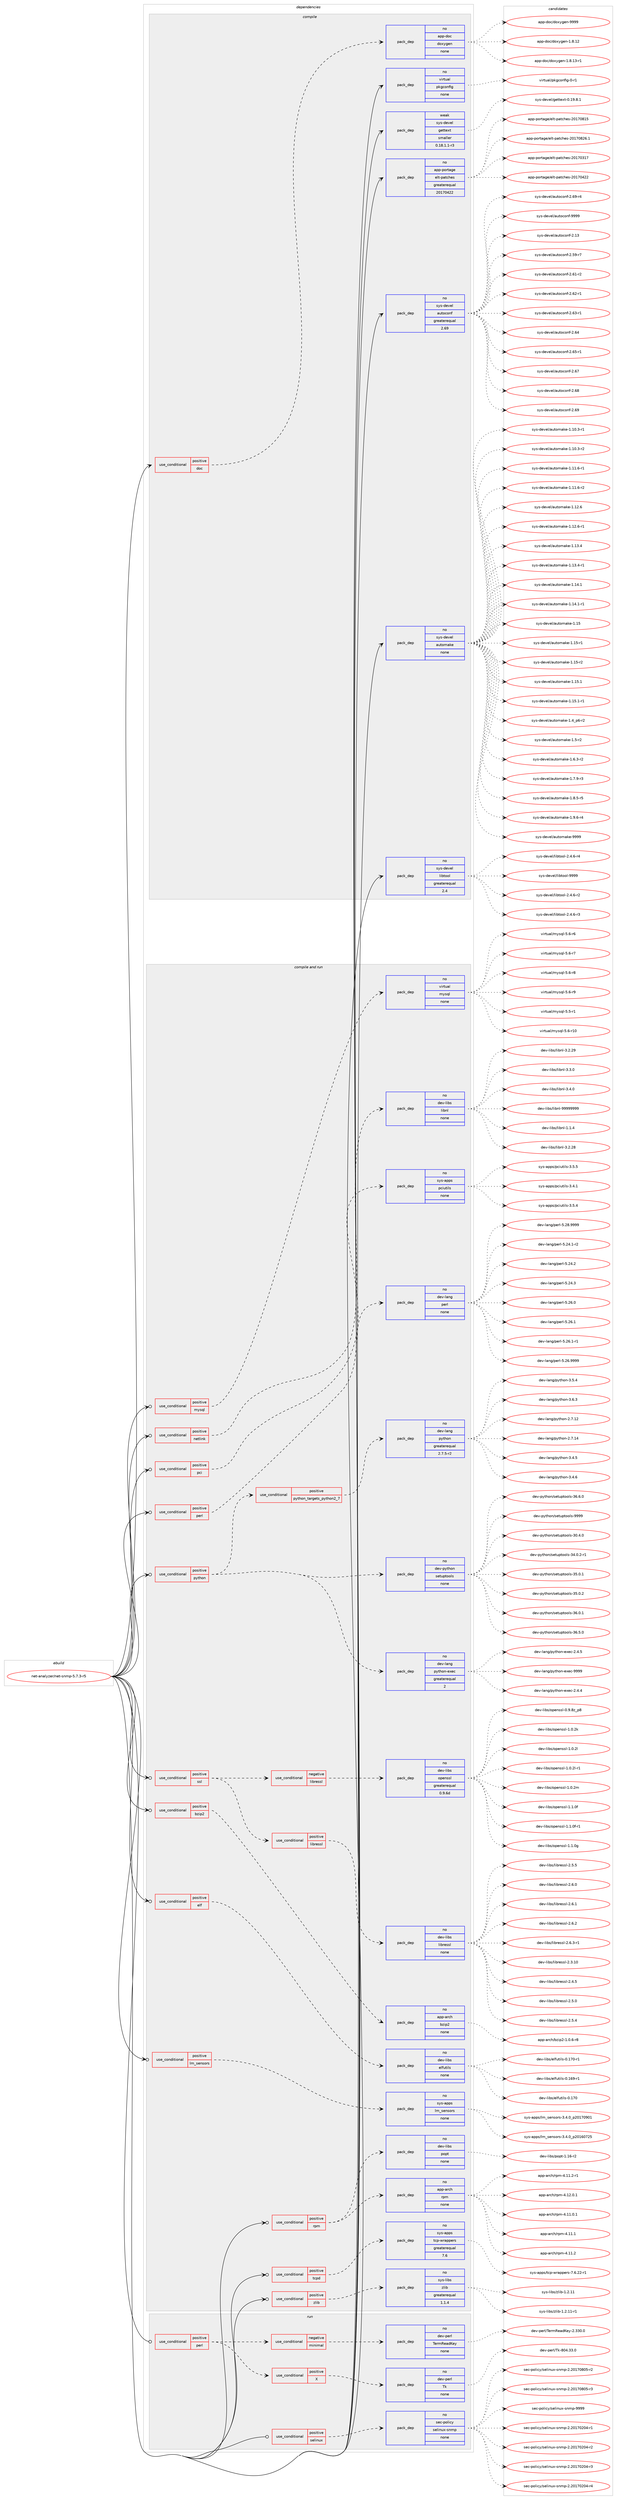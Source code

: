 digraph prolog {

# *************
# Graph options
# *************

newrank=true;
concentrate=true;
compound=true;
graph [rankdir=LR,fontname=Helvetica,fontsize=10,ranksep=1.5];#, ranksep=2.5, nodesep=0.2];
edge  [arrowhead=vee];
node  [fontname=Helvetica,fontsize=10];

# **********
# The ebuild
# **********

subgraph cluster_leftcol {
color=gray;
rank=same;
label=<<i>ebuild</i>>;
id [label="net-analyzer/net-snmp-5.7.3-r5", color=red, width=4, href="../net-analyzer/net-snmp-5.7.3-r5.svg"];
}

# ****************
# The dependencies
# ****************

subgraph cluster_midcol {
color=gray;
label=<<i>dependencies</i>>;
subgraph cluster_compile {
fillcolor="#eeeeee";
style=filled;
label=<<i>compile</i>>;
subgraph cond99040 {
dependency401591 [label=<<TABLE BORDER="0" CELLBORDER="1" CELLSPACING="0" CELLPADDING="4"><TR><TD ROWSPAN="3" CELLPADDING="10">use_conditional</TD></TR><TR><TD>positive</TD></TR><TR><TD>doc</TD></TR></TABLE>>, shape=none, color=red];
subgraph pack296009 {
dependency401592 [label=<<TABLE BORDER="0" CELLBORDER="1" CELLSPACING="0" CELLPADDING="4" WIDTH="220"><TR><TD ROWSPAN="6" CELLPADDING="30">pack_dep</TD></TR><TR><TD WIDTH="110">no</TD></TR><TR><TD>app-doc</TD></TR><TR><TD>doxygen</TD></TR><TR><TD>none</TD></TR><TR><TD></TD></TR></TABLE>>, shape=none, color=blue];
}
dependency401591:e -> dependency401592:w [weight=20,style="dashed",arrowhead="vee"];
}
id:e -> dependency401591:w [weight=20,style="solid",arrowhead="vee"];
subgraph pack296010 {
dependency401593 [label=<<TABLE BORDER="0" CELLBORDER="1" CELLSPACING="0" CELLPADDING="4" WIDTH="220"><TR><TD ROWSPAN="6" CELLPADDING="30">pack_dep</TD></TR><TR><TD WIDTH="110">no</TD></TR><TR><TD>app-portage</TD></TR><TR><TD>elt-patches</TD></TR><TR><TD>greaterequal</TD></TR><TR><TD>20170422</TD></TR></TABLE>>, shape=none, color=blue];
}
id:e -> dependency401593:w [weight=20,style="solid",arrowhead="vee"];
subgraph pack296011 {
dependency401594 [label=<<TABLE BORDER="0" CELLBORDER="1" CELLSPACING="0" CELLPADDING="4" WIDTH="220"><TR><TD ROWSPAN="6" CELLPADDING="30">pack_dep</TD></TR><TR><TD WIDTH="110">no</TD></TR><TR><TD>sys-devel</TD></TR><TR><TD>autoconf</TD></TR><TR><TD>greaterequal</TD></TR><TR><TD>2.69</TD></TR></TABLE>>, shape=none, color=blue];
}
id:e -> dependency401594:w [weight=20,style="solid",arrowhead="vee"];
subgraph pack296012 {
dependency401595 [label=<<TABLE BORDER="0" CELLBORDER="1" CELLSPACING="0" CELLPADDING="4" WIDTH="220"><TR><TD ROWSPAN="6" CELLPADDING="30">pack_dep</TD></TR><TR><TD WIDTH="110">no</TD></TR><TR><TD>sys-devel</TD></TR><TR><TD>automake</TD></TR><TR><TD>none</TD></TR><TR><TD></TD></TR></TABLE>>, shape=none, color=blue];
}
id:e -> dependency401595:w [weight=20,style="solid",arrowhead="vee"];
subgraph pack296013 {
dependency401596 [label=<<TABLE BORDER="0" CELLBORDER="1" CELLSPACING="0" CELLPADDING="4" WIDTH="220"><TR><TD ROWSPAN="6" CELLPADDING="30">pack_dep</TD></TR><TR><TD WIDTH="110">no</TD></TR><TR><TD>sys-devel</TD></TR><TR><TD>libtool</TD></TR><TR><TD>greaterequal</TD></TR><TR><TD>2.4</TD></TR></TABLE>>, shape=none, color=blue];
}
id:e -> dependency401596:w [weight=20,style="solid",arrowhead="vee"];
subgraph pack296014 {
dependency401597 [label=<<TABLE BORDER="0" CELLBORDER="1" CELLSPACING="0" CELLPADDING="4" WIDTH="220"><TR><TD ROWSPAN="6" CELLPADDING="30">pack_dep</TD></TR><TR><TD WIDTH="110">no</TD></TR><TR><TD>virtual</TD></TR><TR><TD>pkgconfig</TD></TR><TR><TD>none</TD></TR><TR><TD></TD></TR></TABLE>>, shape=none, color=blue];
}
id:e -> dependency401597:w [weight=20,style="solid",arrowhead="vee"];
subgraph pack296015 {
dependency401598 [label=<<TABLE BORDER="0" CELLBORDER="1" CELLSPACING="0" CELLPADDING="4" WIDTH="220"><TR><TD ROWSPAN="6" CELLPADDING="30">pack_dep</TD></TR><TR><TD WIDTH="110">weak</TD></TR><TR><TD>sys-devel</TD></TR><TR><TD>gettext</TD></TR><TR><TD>smaller</TD></TR><TR><TD>0.18.1.1-r3</TD></TR></TABLE>>, shape=none, color=blue];
}
id:e -> dependency401598:w [weight=20,style="solid",arrowhead="vee"];
}
subgraph cluster_compileandrun {
fillcolor="#eeeeee";
style=filled;
label=<<i>compile and run</i>>;
subgraph cond99041 {
dependency401599 [label=<<TABLE BORDER="0" CELLBORDER="1" CELLSPACING="0" CELLPADDING="4"><TR><TD ROWSPAN="3" CELLPADDING="10">use_conditional</TD></TR><TR><TD>positive</TD></TR><TR><TD>bzip2</TD></TR></TABLE>>, shape=none, color=red];
subgraph pack296016 {
dependency401600 [label=<<TABLE BORDER="0" CELLBORDER="1" CELLSPACING="0" CELLPADDING="4" WIDTH="220"><TR><TD ROWSPAN="6" CELLPADDING="30">pack_dep</TD></TR><TR><TD WIDTH="110">no</TD></TR><TR><TD>app-arch</TD></TR><TR><TD>bzip2</TD></TR><TR><TD>none</TD></TR><TR><TD></TD></TR></TABLE>>, shape=none, color=blue];
}
dependency401599:e -> dependency401600:w [weight=20,style="dashed",arrowhead="vee"];
}
id:e -> dependency401599:w [weight=20,style="solid",arrowhead="odotvee"];
subgraph cond99042 {
dependency401601 [label=<<TABLE BORDER="0" CELLBORDER="1" CELLSPACING="0" CELLPADDING="4"><TR><TD ROWSPAN="3" CELLPADDING="10">use_conditional</TD></TR><TR><TD>positive</TD></TR><TR><TD>elf</TD></TR></TABLE>>, shape=none, color=red];
subgraph pack296017 {
dependency401602 [label=<<TABLE BORDER="0" CELLBORDER="1" CELLSPACING="0" CELLPADDING="4" WIDTH="220"><TR><TD ROWSPAN="6" CELLPADDING="30">pack_dep</TD></TR><TR><TD WIDTH="110">no</TD></TR><TR><TD>dev-libs</TD></TR><TR><TD>elfutils</TD></TR><TR><TD>none</TD></TR><TR><TD></TD></TR></TABLE>>, shape=none, color=blue];
}
dependency401601:e -> dependency401602:w [weight=20,style="dashed",arrowhead="vee"];
}
id:e -> dependency401601:w [weight=20,style="solid",arrowhead="odotvee"];
subgraph cond99043 {
dependency401603 [label=<<TABLE BORDER="0" CELLBORDER="1" CELLSPACING="0" CELLPADDING="4"><TR><TD ROWSPAN="3" CELLPADDING="10">use_conditional</TD></TR><TR><TD>positive</TD></TR><TR><TD>lm_sensors</TD></TR></TABLE>>, shape=none, color=red];
subgraph pack296018 {
dependency401604 [label=<<TABLE BORDER="0" CELLBORDER="1" CELLSPACING="0" CELLPADDING="4" WIDTH="220"><TR><TD ROWSPAN="6" CELLPADDING="30">pack_dep</TD></TR><TR><TD WIDTH="110">no</TD></TR><TR><TD>sys-apps</TD></TR><TR><TD>lm_sensors</TD></TR><TR><TD>none</TD></TR><TR><TD></TD></TR></TABLE>>, shape=none, color=blue];
}
dependency401603:e -> dependency401604:w [weight=20,style="dashed",arrowhead="vee"];
}
id:e -> dependency401603:w [weight=20,style="solid",arrowhead="odotvee"];
subgraph cond99044 {
dependency401605 [label=<<TABLE BORDER="0" CELLBORDER="1" CELLSPACING="0" CELLPADDING="4"><TR><TD ROWSPAN="3" CELLPADDING="10">use_conditional</TD></TR><TR><TD>positive</TD></TR><TR><TD>mysql</TD></TR></TABLE>>, shape=none, color=red];
subgraph pack296019 {
dependency401606 [label=<<TABLE BORDER="0" CELLBORDER="1" CELLSPACING="0" CELLPADDING="4" WIDTH="220"><TR><TD ROWSPAN="6" CELLPADDING="30">pack_dep</TD></TR><TR><TD WIDTH="110">no</TD></TR><TR><TD>virtual</TD></TR><TR><TD>mysql</TD></TR><TR><TD>none</TD></TR><TR><TD></TD></TR></TABLE>>, shape=none, color=blue];
}
dependency401605:e -> dependency401606:w [weight=20,style="dashed",arrowhead="vee"];
}
id:e -> dependency401605:w [weight=20,style="solid",arrowhead="odotvee"];
subgraph cond99045 {
dependency401607 [label=<<TABLE BORDER="0" CELLBORDER="1" CELLSPACING="0" CELLPADDING="4"><TR><TD ROWSPAN="3" CELLPADDING="10">use_conditional</TD></TR><TR><TD>positive</TD></TR><TR><TD>netlink</TD></TR></TABLE>>, shape=none, color=red];
subgraph pack296020 {
dependency401608 [label=<<TABLE BORDER="0" CELLBORDER="1" CELLSPACING="0" CELLPADDING="4" WIDTH="220"><TR><TD ROWSPAN="6" CELLPADDING="30">pack_dep</TD></TR><TR><TD WIDTH="110">no</TD></TR><TR><TD>dev-libs</TD></TR><TR><TD>libnl</TD></TR><TR><TD>none</TD></TR><TR><TD></TD></TR></TABLE>>, shape=none, color=blue];
}
dependency401607:e -> dependency401608:w [weight=20,style="dashed",arrowhead="vee"];
}
id:e -> dependency401607:w [weight=20,style="solid",arrowhead="odotvee"];
subgraph cond99046 {
dependency401609 [label=<<TABLE BORDER="0" CELLBORDER="1" CELLSPACING="0" CELLPADDING="4"><TR><TD ROWSPAN="3" CELLPADDING="10">use_conditional</TD></TR><TR><TD>positive</TD></TR><TR><TD>pci</TD></TR></TABLE>>, shape=none, color=red];
subgraph pack296021 {
dependency401610 [label=<<TABLE BORDER="0" CELLBORDER="1" CELLSPACING="0" CELLPADDING="4" WIDTH="220"><TR><TD ROWSPAN="6" CELLPADDING="30">pack_dep</TD></TR><TR><TD WIDTH="110">no</TD></TR><TR><TD>sys-apps</TD></TR><TR><TD>pciutils</TD></TR><TR><TD>none</TD></TR><TR><TD></TD></TR></TABLE>>, shape=none, color=blue];
}
dependency401609:e -> dependency401610:w [weight=20,style="dashed",arrowhead="vee"];
}
id:e -> dependency401609:w [weight=20,style="solid",arrowhead="odotvee"];
subgraph cond99047 {
dependency401611 [label=<<TABLE BORDER="0" CELLBORDER="1" CELLSPACING="0" CELLPADDING="4"><TR><TD ROWSPAN="3" CELLPADDING="10">use_conditional</TD></TR><TR><TD>positive</TD></TR><TR><TD>perl</TD></TR></TABLE>>, shape=none, color=red];
subgraph pack296022 {
dependency401612 [label=<<TABLE BORDER="0" CELLBORDER="1" CELLSPACING="0" CELLPADDING="4" WIDTH="220"><TR><TD ROWSPAN="6" CELLPADDING="30">pack_dep</TD></TR><TR><TD WIDTH="110">no</TD></TR><TR><TD>dev-lang</TD></TR><TR><TD>perl</TD></TR><TR><TD>none</TD></TR><TR><TD></TD></TR></TABLE>>, shape=none, color=blue];
}
dependency401611:e -> dependency401612:w [weight=20,style="dashed",arrowhead="vee"];
}
id:e -> dependency401611:w [weight=20,style="solid",arrowhead="odotvee"];
subgraph cond99048 {
dependency401613 [label=<<TABLE BORDER="0" CELLBORDER="1" CELLSPACING="0" CELLPADDING="4"><TR><TD ROWSPAN="3" CELLPADDING="10">use_conditional</TD></TR><TR><TD>positive</TD></TR><TR><TD>python</TD></TR></TABLE>>, shape=none, color=red];
subgraph pack296023 {
dependency401614 [label=<<TABLE BORDER="0" CELLBORDER="1" CELLSPACING="0" CELLPADDING="4" WIDTH="220"><TR><TD ROWSPAN="6" CELLPADDING="30">pack_dep</TD></TR><TR><TD WIDTH="110">no</TD></TR><TR><TD>dev-python</TD></TR><TR><TD>setuptools</TD></TR><TR><TD>none</TD></TR><TR><TD></TD></TR></TABLE>>, shape=none, color=blue];
}
dependency401613:e -> dependency401614:w [weight=20,style="dashed",arrowhead="vee"];
subgraph cond99049 {
dependency401615 [label=<<TABLE BORDER="0" CELLBORDER="1" CELLSPACING="0" CELLPADDING="4"><TR><TD ROWSPAN="3" CELLPADDING="10">use_conditional</TD></TR><TR><TD>positive</TD></TR><TR><TD>python_targets_python2_7</TD></TR></TABLE>>, shape=none, color=red];
subgraph pack296024 {
dependency401616 [label=<<TABLE BORDER="0" CELLBORDER="1" CELLSPACING="0" CELLPADDING="4" WIDTH="220"><TR><TD ROWSPAN="6" CELLPADDING="30">pack_dep</TD></TR><TR><TD WIDTH="110">no</TD></TR><TR><TD>dev-lang</TD></TR><TR><TD>python</TD></TR><TR><TD>greaterequal</TD></TR><TR><TD>2.7.5-r2</TD></TR></TABLE>>, shape=none, color=blue];
}
dependency401615:e -> dependency401616:w [weight=20,style="dashed",arrowhead="vee"];
}
dependency401613:e -> dependency401615:w [weight=20,style="dashed",arrowhead="vee"];
subgraph pack296025 {
dependency401617 [label=<<TABLE BORDER="0" CELLBORDER="1" CELLSPACING="0" CELLPADDING="4" WIDTH="220"><TR><TD ROWSPAN="6" CELLPADDING="30">pack_dep</TD></TR><TR><TD WIDTH="110">no</TD></TR><TR><TD>dev-lang</TD></TR><TR><TD>python-exec</TD></TR><TR><TD>greaterequal</TD></TR><TR><TD>2</TD></TR></TABLE>>, shape=none, color=blue];
}
dependency401613:e -> dependency401617:w [weight=20,style="dashed",arrowhead="vee"];
}
id:e -> dependency401613:w [weight=20,style="solid",arrowhead="odotvee"];
subgraph cond99050 {
dependency401618 [label=<<TABLE BORDER="0" CELLBORDER="1" CELLSPACING="0" CELLPADDING="4"><TR><TD ROWSPAN="3" CELLPADDING="10">use_conditional</TD></TR><TR><TD>positive</TD></TR><TR><TD>rpm</TD></TR></TABLE>>, shape=none, color=red];
subgraph pack296026 {
dependency401619 [label=<<TABLE BORDER="0" CELLBORDER="1" CELLSPACING="0" CELLPADDING="4" WIDTH="220"><TR><TD ROWSPAN="6" CELLPADDING="30">pack_dep</TD></TR><TR><TD WIDTH="110">no</TD></TR><TR><TD>app-arch</TD></TR><TR><TD>rpm</TD></TR><TR><TD>none</TD></TR><TR><TD></TD></TR></TABLE>>, shape=none, color=blue];
}
dependency401618:e -> dependency401619:w [weight=20,style="dashed",arrowhead="vee"];
subgraph pack296027 {
dependency401620 [label=<<TABLE BORDER="0" CELLBORDER="1" CELLSPACING="0" CELLPADDING="4" WIDTH="220"><TR><TD ROWSPAN="6" CELLPADDING="30">pack_dep</TD></TR><TR><TD WIDTH="110">no</TD></TR><TR><TD>dev-libs</TD></TR><TR><TD>popt</TD></TR><TR><TD>none</TD></TR><TR><TD></TD></TR></TABLE>>, shape=none, color=blue];
}
dependency401618:e -> dependency401620:w [weight=20,style="dashed",arrowhead="vee"];
}
id:e -> dependency401618:w [weight=20,style="solid",arrowhead="odotvee"];
subgraph cond99051 {
dependency401621 [label=<<TABLE BORDER="0" CELLBORDER="1" CELLSPACING="0" CELLPADDING="4"><TR><TD ROWSPAN="3" CELLPADDING="10">use_conditional</TD></TR><TR><TD>positive</TD></TR><TR><TD>ssl</TD></TR></TABLE>>, shape=none, color=red];
subgraph cond99052 {
dependency401622 [label=<<TABLE BORDER="0" CELLBORDER="1" CELLSPACING="0" CELLPADDING="4"><TR><TD ROWSPAN="3" CELLPADDING="10">use_conditional</TD></TR><TR><TD>negative</TD></TR><TR><TD>libressl</TD></TR></TABLE>>, shape=none, color=red];
subgraph pack296028 {
dependency401623 [label=<<TABLE BORDER="0" CELLBORDER="1" CELLSPACING="0" CELLPADDING="4" WIDTH="220"><TR><TD ROWSPAN="6" CELLPADDING="30">pack_dep</TD></TR><TR><TD WIDTH="110">no</TD></TR><TR><TD>dev-libs</TD></TR><TR><TD>openssl</TD></TR><TR><TD>greaterequal</TD></TR><TR><TD>0.9.6d</TD></TR></TABLE>>, shape=none, color=blue];
}
dependency401622:e -> dependency401623:w [weight=20,style="dashed",arrowhead="vee"];
}
dependency401621:e -> dependency401622:w [weight=20,style="dashed",arrowhead="vee"];
subgraph cond99053 {
dependency401624 [label=<<TABLE BORDER="0" CELLBORDER="1" CELLSPACING="0" CELLPADDING="4"><TR><TD ROWSPAN="3" CELLPADDING="10">use_conditional</TD></TR><TR><TD>positive</TD></TR><TR><TD>libressl</TD></TR></TABLE>>, shape=none, color=red];
subgraph pack296029 {
dependency401625 [label=<<TABLE BORDER="0" CELLBORDER="1" CELLSPACING="0" CELLPADDING="4" WIDTH="220"><TR><TD ROWSPAN="6" CELLPADDING="30">pack_dep</TD></TR><TR><TD WIDTH="110">no</TD></TR><TR><TD>dev-libs</TD></TR><TR><TD>libressl</TD></TR><TR><TD>none</TD></TR><TR><TD></TD></TR></TABLE>>, shape=none, color=blue];
}
dependency401624:e -> dependency401625:w [weight=20,style="dashed",arrowhead="vee"];
}
dependency401621:e -> dependency401624:w [weight=20,style="dashed",arrowhead="vee"];
}
id:e -> dependency401621:w [weight=20,style="solid",arrowhead="odotvee"];
subgraph cond99054 {
dependency401626 [label=<<TABLE BORDER="0" CELLBORDER="1" CELLSPACING="0" CELLPADDING="4"><TR><TD ROWSPAN="3" CELLPADDING="10">use_conditional</TD></TR><TR><TD>positive</TD></TR><TR><TD>tcpd</TD></TR></TABLE>>, shape=none, color=red];
subgraph pack296030 {
dependency401627 [label=<<TABLE BORDER="0" CELLBORDER="1" CELLSPACING="0" CELLPADDING="4" WIDTH="220"><TR><TD ROWSPAN="6" CELLPADDING="30">pack_dep</TD></TR><TR><TD WIDTH="110">no</TD></TR><TR><TD>sys-apps</TD></TR><TR><TD>tcp-wrappers</TD></TR><TR><TD>greaterequal</TD></TR><TR><TD>7.6</TD></TR></TABLE>>, shape=none, color=blue];
}
dependency401626:e -> dependency401627:w [weight=20,style="dashed",arrowhead="vee"];
}
id:e -> dependency401626:w [weight=20,style="solid",arrowhead="odotvee"];
subgraph cond99055 {
dependency401628 [label=<<TABLE BORDER="0" CELLBORDER="1" CELLSPACING="0" CELLPADDING="4"><TR><TD ROWSPAN="3" CELLPADDING="10">use_conditional</TD></TR><TR><TD>positive</TD></TR><TR><TD>zlib</TD></TR></TABLE>>, shape=none, color=red];
subgraph pack296031 {
dependency401629 [label=<<TABLE BORDER="0" CELLBORDER="1" CELLSPACING="0" CELLPADDING="4" WIDTH="220"><TR><TD ROWSPAN="6" CELLPADDING="30">pack_dep</TD></TR><TR><TD WIDTH="110">no</TD></TR><TR><TD>sys-libs</TD></TR><TR><TD>zlib</TD></TR><TR><TD>greaterequal</TD></TR><TR><TD>1.1.4</TD></TR></TABLE>>, shape=none, color=blue];
}
dependency401628:e -> dependency401629:w [weight=20,style="dashed",arrowhead="vee"];
}
id:e -> dependency401628:w [weight=20,style="solid",arrowhead="odotvee"];
}
subgraph cluster_run {
fillcolor="#eeeeee";
style=filled;
label=<<i>run</i>>;
subgraph cond99056 {
dependency401630 [label=<<TABLE BORDER="0" CELLBORDER="1" CELLSPACING="0" CELLPADDING="4"><TR><TD ROWSPAN="3" CELLPADDING="10">use_conditional</TD></TR><TR><TD>positive</TD></TR><TR><TD>perl</TD></TR></TABLE>>, shape=none, color=red];
subgraph cond99057 {
dependency401631 [label=<<TABLE BORDER="0" CELLBORDER="1" CELLSPACING="0" CELLPADDING="4"><TR><TD ROWSPAN="3" CELLPADDING="10">use_conditional</TD></TR><TR><TD>positive</TD></TR><TR><TD>X</TD></TR></TABLE>>, shape=none, color=red];
subgraph pack296032 {
dependency401632 [label=<<TABLE BORDER="0" CELLBORDER="1" CELLSPACING="0" CELLPADDING="4" WIDTH="220"><TR><TD ROWSPAN="6" CELLPADDING="30">pack_dep</TD></TR><TR><TD WIDTH="110">no</TD></TR><TR><TD>dev-perl</TD></TR><TR><TD>Tk</TD></TR><TR><TD>none</TD></TR><TR><TD></TD></TR></TABLE>>, shape=none, color=blue];
}
dependency401631:e -> dependency401632:w [weight=20,style="dashed",arrowhead="vee"];
}
dependency401630:e -> dependency401631:w [weight=20,style="dashed",arrowhead="vee"];
subgraph cond99058 {
dependency401633 [label=<<TABLE BORDER="0" CELLBORDER="1" CELLSPACING="0" CELLPADDING="4"><TR><TD ROWSPAN="3" CELLPADDING="10">use_conditional</TD></TR><TR><TD>negative</TD></TR><TR><TD>minimal</TD></TR></TABLE>>, shape=none, color=red];
subgraph pack296033 {
dependency401634 [label=<<TABLE BORDER="0" CELLBORDER="1" CELLSPACING="0" CELLPADDING="4" WIDTH="220"><TR><TD ROWSPAN="6" CELLPADDING="30">pack_dep</TD></TR><TR><TD WIDTH="110">no</TD></TR><TR><TD>dev-perl</TD></TR><TR><TD>TermReadKey</TD></TR><TR><TD>none</TD></TR><TR><TD></TD></TR></TABLE>>, shape=none, color=blue];
}
dependency401633:e -> dependency401634:w [weight=20,style="dashed",arrowhead="vee"];
}
dependency401630:e -> dependency401633:w [weight=20,style="dashed",arrowhead="vee"];
}
id:e -> dependency401630:w [weight=20,style="solid",arrowhead="odot"];
subgraph cond99059 {
dependency401635 [label=<<TABLE BORDER="0" CELLBORDER="1" CELLSPACING="0" CELLPADDING="4"><TR><TD ROWSPAN="3" CELLPADDING="10">use_conditional</TD></TR><TR><TD>positive</TD></TR><TR><TD>selinux</TD></TR></TABLE>>, shape=none, color=red];
subgraph pack296034 {
dependency401636 [label=<<TABLE BORDER="0" CELLBORDER="1" CELLSPACING="0" CELLPADDING="4" WIDTH="220"><TR><TD ROWSPAN="6" CELLPADDING="30">pack_dep</TD></TR><TR><TD WIDTH="110">no</TD></TR><TR><TD>sec-policy</TD></TR><TR><TD>selinux-snmp</TD></TR><TR><TD>none</TD></TR><TR><TD></TD></TR></TABLE>>, shape=none, color=blue];
}
dependency401635:e -> dependency401636:w [weight=20,style="dashed",arrowhead="vee"];
}
id:e -> dependency401635:w [weight=20,style="solid",arrowhead="odot"];
}
}

# **************
# The candidates
# **************

subgraph cluster_choices {
rank=same;
color=gray;
label=<<i>candidates</i>>;

subgraph choice296009 {
color=black;
nodesep=1;
choice9711211245100111994710011112012110310111045494656464950 [label="app-doc/doxygen-1.8.12", color=red, width=4,href="../app-doc/doxygen-1.8.12.svg"];
choice97112112451001119947100111120121103101110454946564649514511449 [label="app-doc/doxygen-1.8.13-r1", color=red, width=4,href="../app-doc/doxygen-1.8.13-r1.svg"];
choice971121124510011199471001111201211031011104557575757 [label="app-doc/doxygen-9999", color=red, width=4,href="../app-doc/doxygen-9999.svg"];
dependency401592:e -> choice9711211245100111994710011112012110310111045494656464950:w [style=dotted,weight="100"];
dependency401592:e -> choice97112112451001119947100111120121103101110454946564649514511449:w [style=dotted,weight="100"];
dependency401592:e -> choice971121124510011199471001111201211031011104557575757:w [style=dotted,weight="100"];
}
subgraph choice296010 {
color=black;
nodesep=1;
choice97112112451121111141169710310147101108116451129711699104101115455048495548514955 [label="app-portage/elt-patches-20170317", color=red, width=4,href="../app-portage/elt-patches-20170317.svg"];
choice97112112451121111141169710310147101108116451129711699104101115455048495548525050 [label="app-portage/elt-patches-20170422", color=red, width=4,href="../app-portage/elt-patches-20170422.svg"];
choice97112112451121111141169710310147101108116451129711699104101115455048495548564953 [label="app-portage/elt-patches-20170815", color=red, width=4,href="../app-portage/elt-patches-20170815.svg"];
choice971121124511211111411697103101471011081164511297116991041011154550484955485650544649 [label="app-portage/elt-patches-20170826.1", color=red, width=4,href="../app-portage/elt-patches-20170826.1.svg"];
dependency401593:e -> choice97112112451121111141169710310147101108116451129711699104101115455048495548514955:w [style=dotted,weight="100"];
dependency401593:e -> choice97112112451121111141169710310147101108116451129711699104101115455048495548525050:w [style=dotted,weight="100"];
dependency401593:e -> choice97112112451121111141169710310147101108116451129711699104101115455048495548564953:w [style=dotted,weight="100"];
dependency401593:e -> choice971121124511211111411697103101471011081164511297116991041011154550484955485650544649:w [style=dotted,weight="100"];
}
subgraph choice296011 {
color=black;
nodesep=1;
choice115121115451001011181011084797117116111991111101024550464951 [label="sys-devel/autoconf-2.13", color=red, width=4,href="../sys-devel/autoconf-2.13.svg"];
choice1151211154510010111810110847971171161119911111010245504653574511455 [label="sys-devel/autoconf-2.59-r7", color=red, width=4,href="../sys-devel/autoconf-2.59-r7.svg"];
choice1151211154510010111810110847971171161119911111010245504654494511450 [label="sys-devel/autoconf-2.61-r2", color=red, width=4,href="../sys-devel/autoconf-2.61-r2.svg"];
choice1151211154510010111810110847971171161119911111010245504654504511449 [label="sys-devel/autoconf-2.62-r1", color=red, width=4,href="../sys-devel/autoconf-2.62-r1.svg"];
choice1151211154510010111810110847971171161119911111010245504654514511449 [label="sys-devel/autoconf-2.63-r1", color=red, width=4,href="../sys-devel/autoconf-2.63-r1.svg"];
choice115121115451001011181011084797117116111991111101024550465452 [label="sys-devel/autoconf-2.64", color=red, width=4,href="../sys-devel/autoconf-2.64.svg"];
choice1151211154510010111810110847971171161119911111010245504654534511449 [label="sys-devel/autoconf-2.65-r1", color=red, width=4,href="../sys-devel/autoconf-2.65-r1.svg"];
choice115121115451001011181011084797117116111991111101024550465455 [label="sys-devel/autoconf-2.67", color=red, width=4,href="../sys-devel/autoconf-2.67.svg"];
choice115121115451001011181011084797117116111991111101024550465456 [label="sys-devel/autoconf-2.68", color=red, width=4,href="../sys-devel/autoconf-2.68.svg"];
choice115121115451001011181011084797117116111991111101024550465457 [label="sys-devel/autoconf-2.69", color=red, width=4,href="../sys-devel/autoconf-2.69.svg"];
choice1151211154510010111810110847971171161119911111010245504654574511452 [label="sys-devel/autoconf-2.69-r4", color=red, width=4,href="../sys-devel/autoconf-2.69-r4.svg"];
choice115121115451001011181011084797117116111991111101024557575757 [label="sys-devel/autoconf-9999", color=red, width=4,href="../sys-devel/autoconf-9999.svg"];
dependency401594:e -> choice115121115451001011181011084797117116111991111101024550464951:w [style=dotted,weight="100"];
dependency401594:e -> choice1151211154510010111810110847971171161119911111010245504653574511455:w [style=dotted,weight="100"];
dependency401594:e -> choice1151211154510010111810110847971171161119911111010245504654494511450:w [style=dotted,weight="100"];
dependency401594:e -> choice1151211154510010111810110847971171161119911111010245504654504511449:w [style=dotted,weight="100"];
dependency401594:e -> choice1151211154510010111810110847971171161119911111010245504654514511449:w [style=dotted,weight="100"];
dependency401594:e -> choice115121115451001011181011084797117116111991111101024550465452:w [style=dotted,weight="100"];
dependency401594:e -> choice1151211154510010111810110847971171161119911111010245504654534511449:w [style=dotted,weight="100"];
dependency401594:e -> choice115121115451001011181011084797117116111991111101024550465455:w [style=dotted,weight="100"];
dependency401594:e -> choice115121115451001011181011084797117116111991111101024550465456:w [style=dotted,weight="100"];
dependency401594:e -> choice115121115451001011181011084797117116111991111101024550465457:w [style=dotted,weight="100"];
dependency401594:e -> choice1151211154510010111810110847971171161119911111010245504654574511452:w [style=dotted,weight="100"];
dependency401594:e -> choice115121115451001011181011084797117116111991111101024557575757:w [style=dotted,weight="100"];
}
subgraph choice296012 {
color=black;
nodesep=1;
choice11512111545100101118101108479711711611110997107101454946494846514511449 [label="sys-devel/automake-1.10.3-r1", color=red, width=4,href="../sys-devel/automake-1.10.3-r1.svg"];
choice11512111545100101118101108479711711611110997107101454946494846514511450 [label="sys-devel/automake-1.10.3-r2", color=red, width=4,href="../sys-devel/automake-1.10.3-r2.svg"];
choice11512111545100101118101108479711711611110997107101454946494946544511449 [label="sys-devel/automake-1.11.6-r1", color=red, width=4,href="../sys-devel/automake-1.11.6-r1.svg"];
choice11512111545100101118101108479711711611110997107101454946494946544511450 [label="sys-devel/automake-1.11.6-r2", color=red, width=4,href="../sys-devel/automake-1.11.6-r2.svg"];
choice1151211154510010111810110847971171161111099710710145494649504654 [label="sys-devel/automake-1.12.6", color=red, width=4,href="../sys-devel/automake-1.12.6.svg"];
choice11512111545100101118101108479711711611110997107101454946495046544511449 [label="sys-devel/automake-1.12.6-r1", color=red, width=4,href="../sys-devel/automake-1.12.6-r1.svg"];
choice1151211154510010111810110847971171161111099710710145494649514652 [label="sys-devel/automake-1.13.4", color=red, width=4,href="../sys-devel/automake-1.13.4.svg"];
choice11512111545100101118101108479711711611110997107101454946495146524511449 [label="sys-devel/automake-1.13.4-r1", color=red, width=4,href="../sys-devel/automake-1.13.4-r1.svg"];
choice1151211154510010111810110847971171161111099710710145494649524649 [label="sys-devel/automake-1.14.1", color=red, width=4,href="../sys-devel/automake-1.14.1.svg"];
choice11512111545100101118101108479711711611110997107101454946495246494511449 [label="sys-devel/automake-1.14.1-r1", color=red, width=4,href="../sys-devel/automake-1.14.1-r1.svg"];
choice115121115451001011181011084797117116111109971071014549464953 [label="sys-devel/automake-1.15", color=red, width=4,href="../sys-devel/automake-1.15.svg"];
choice1151211154510010111810110847971171161111099710710145494649534511449 [label="sys-devel/automake-1.15-r1", color=red, width=4,href="../sys-devel/automake-1.15-r1.svg"];
choice1151211154510010111810110847971171161111099710710145494649534511450 [label="sys-devel/automake-1.15-r2", color=red, width=4,href="../sys-devel/automake-1.15-r2.svg"];
choice1151211154510010111810110847971171161111099710710145494649534649 [label="sys-devel/automake-1.15.1", color=red, width=4,href="../sys-devel/automake-1.15.1.svg"];
choice11512111545100101118101108479711711611110997107101454946495346494511449 [label="sys-devel/automake-1.15.1-r1", color=red, width=4,href="../sys-devel/automake-1.15.1-r1.svg"];
choice115121115451001011181011084797117116111109971071014549465295112544511450 [label="sys-devel/automake-1.4_p6-r2", color=red, width=4,href="../sys-devel/automake-1.4_p6-r2.svg"];
choice11512111545100101118101108479711711611110997107101454946534511450 [label="sys-devel/automake-1.5-r2", color=red, width=4,href="../sys-devel/automake-1.5-r2.svg"];
choice115121115451001011181011084797117116111109971071014549465446514511450 [label="sys-devel/automake-1.6.3-r2", color=red, width=4,href="../sys-devel/automake-1.6.3-r2.svg"];
choice115121115451001011181011084797117116111109971071014549465546574511451 [label="sys-devel/automake-1.7.9-r3", color=red, width=4,href="../sys-devel/automake-1.7.9-r3.svg"];
choice115121115451001011181011084797117116111109971071014549465646534511453 [label="sys-devel/automake-1.8.5-r5", color=red, width=4,href="../sys-devel/automake-1.8.5-r5.svg"];
choice115121115451001011181011084797117116111109971071014549465746544511452 [label="sys-devel/automake-1.9.6-r4", color=red, width=4,href="../sys-devel/automake-1.9.6-r4.svg"];
choice115121115451001011181011084797117116111109971071014557575757 [label="sys-devel/automake-9999", color=red, width=4,href="../sys-devel/automake-9999.svg"];
dependency401595:e -> choice11512111545100101118101108479711711611110997107101454946494846514511449:w [style=dotted,weight="100"];
dependency401595:e -> choice11512111545100101118101108479711711611110997107101454946494846514511450:w [style=dotted,weight="100"];
dependency401595:e -> choice11512111545100101118101108479711711611110997107101454946494946544511449:w [style=dotted,weight="100"];
dependency401595:e -> choice11512111545100101118101108479711711611110997107101454946494946544511450:w [style=dotted,weight="100"];
dependency401595:e -> choice1151211154510010111810110847971171161111099710710145494649504654:w [style=dotted,weight="100"];
dependency401595:e -> choice11512111545100101118101108479711711611110997107101454946495046544511449:w [style=dotted,weight="100"];
dependency401595:e -> choice1151211154510010111810110847971171161111099710710145494649514652:w [style=dotted,weight="100"];
dependency401595:e -> choice11512111545100101118101108479711711611110997107101454946495146524511449:w [style=dotted,weight="100"];
dependency401595:e -> choice1151211154510010111810110847971171161111099710710145494649524649:w [style=dotted,weight="100"];
dependency401595:e -> choice11512111545100101118101108479711711611110997107101454946495246494511449:w [style=dotted,weight="100"];
dependency401595:e -> choice115121115451001011181011084797117116111109971071014549464953:w [style=dotted,weight="100"];
dependency401595:e -> choice1151211154510010111810110847971171161111099710710145494649534511449:w [style=dotted,weight="100"];
dependency401595:e -> choice1151211154510010111810110847971171161111099710710145494649534511450:w [style=dotted,weight="100"];
dependency401595:e -> choice1151211154510010111810110847971171161111099710710145494649534649:w [style=dotted,weight="100"];
dependency401595:e -> choice11512111545100101118101108479711711611110997107101454946495346494511449:w [style=dotted,weight="100"];
dependency401595:e -> choice115121115451001011181011084797117116111109971071014549465295112544511450:w [style=dotted,weight="100"];
dependency401595:e -> choice11512111545100101118101108479711711611110997107101454946534511450:w [style=dotted,weight="100"];
dependency401595:e -> choice115121115451001011181011084797117116111109971071014549465446514511450:w [style=dotted,weight="100"];
dependency401595:e -> choice115121115451001011181011084797117116111109971071014549465546574511451:w [style=dotted,weight="100"];
dependency401595:e -> choice115121115451001011181011084797117116111109971071014549465646534511453:w [style=dotted,weight="100"];
dependency401595:e -> choice115121115451001011181011084797117116111109971071014549465746544511452:w [style=dotted,weight="100"];
dependency401595:e -> choice115121115451001011181011084797117116111109971071014557575757:w [style=dotted,weight="100"];
}
subgraph choice296013 {
color=black;
nodesep=1;
choice1151211154510010111810110847108105981161111111084550465246544511450 [label="sys-devel/libtool-2.4.6-r2", color=red, width=4,href="../sys-devel/libtool-2.4.6-r2.svg"];
choice1151211154510010111810110847108105981161111111084550465246544511451 [label="sys-devel/libtool-2.4.6-r3", color=red, width=4,href="../sys-devel/libtool-2.4.6-r3.svg"];
choice1151211154510010111810110847108105981161111111084550465246544511452 [label="sys-devel/libtool-2.4.6-r4", color=red, width=4,href="../sys-devel/libtool-2.4.6-r4.svg"];
choice1151211154510010111810110847108105981161111111084557575757 [label="sys-devel/libtool-9999", color=red, width=4,href="../sys-devel/libtool-9999.svg"];
dependency401596:e -> choice1151211154510010111810110847108105981161111111084550465246544511450:w [style=dotted,weight="100"];
dependency401596:e -> choice1151211154510010111810110847108105981161111111084550465246544511451:w [style=dotted,weight="100"];
dependency401596:e -> choice1151211154510010111810110847108105981161111111084550465246544511452:w [style=dotted,weight="100"];
dependency401596:e -> choice1151211154510010111810110847108105981161111111084557575757:w [style=dotted,weight="100"];
}
subgraph choice296014 {
color=black;
nodesep=1;
choice11810511411611797108471121071039911111010210510345484511449 [label="virtual/pkgconfig-0-r1", color=red, width=4,href="../virtual/pkgconfig-0-r1.svg"];
dependency401597:e -> choice11810511411611797108471121071039911111010210510345484511449:w [style=dotted,weight="100"];
}
subgraph choice296015 {
color=black;
nodesep=1;
choice1151211154510010111810110847103101116116101120116454846495746564649 [label="sys-devel/gettext-0.19.8.1", color=red, width=4,href="../sys-devel/gettext-0.19.8.1.svg"];
dependency401598:e -> choice1151211154510010111810110847103101116116101120116454846495746564649:w [style=dotted,weight="100"];
}
subgraph choice296016 {
color=black;
nodesep=1;
choice971121124597114991044798122105112504549464846544511456 [label="app-arch/bzip2-1.0.6-r8", color=red, width=4,href="../app-arch/bzip2-1.0.6-r8.svg"];
dependency401600:e -> choice971121124597114991044798122105112504549464846544511456:w [style=dotted,weight="100"];
}
subgraph choice296017 {
color=black;
nodesep=1;
choice1001011184510810598115471011081021171161051081154548464954574511449 [label="dev-libs/elfutils-0.169-r1", color=red, width=4,href="../dev-libs/elfutils-0.169-r1.svg"];
choice100101118451081059811547101108102117116105108115454846495548 [label="dev-libs/elfutils-0.170", color=red, width=4,href="../dev-libs/elfutils-0.170.svg"];
choice1001011184510810598115471011081021171161051081154548464955484511449 [label="dev-libs/elfutils-0.170-r1", color=red, width=4,href="../dev-libs/elfutils-0.170-r1.svg"];
dependency401602:e -> choice1001011184510810598115471011081021171161051081154548464954574511449:w [style=dotted,weight="100"];
dependency401602:e -> choice100101118451081059811547101108102117116105108115454846495548:w [style=dotted,weight="100"];
dependency401602:e -> choice1001011184510810598115471011081021171161051081154548464955484511449:w [style=dotted,weight="100"];
}
subgraph choice296018 {
color=black;
nodesep=1;
choice11512111545971121121154710810995115101110115111114115455146524648951125048495448555053 [label="sys-apps/lm_sensors-3.4.0_p20160725", color=red, width=4,href="../sys-apps/lm_sensors-3.4.0_p20160725.svg"];
choice11512111545971121121154710810995115101110115111114115455146524648951125048495548574849 [label="sys-apps/lm_sensors-3.4.0_p20170901", color=red, width=4,href="../sys-apps/lm_sensors-3.4.0_p20170901.svg"];
dependency401604:e -> choice11512111545971121121154710810995115101110115111114115455146524648951125048495448555053:w [style=dotted,weight="100"];
dependency401604:e -> choice11512111545971121121154710810995115101110115111114115455146524648951125048495548574849:w [style=dotted,weight="100"];
}
subgraph choice296019 {
color=black;
nodesep=1;
choice1181051141161179710847109121115113108455346534511449 [label="virtual/mysql-5.5-r1", color=red, width=4,href="../virtual/mysql-5.5-r1.svg"];
choice118105114116117971084710912111511310845534654451144948 [label="virtual/mysql-5.6-r10", color=red, width=4,href="../virtual/mysql-5.6-r10.svg"];
choice1181051141161179710847109121115113108455346544511454 [label="virtual/mysql-5.6-r6", color=red, width=4,href="../virtual/mysql-5.6-r6.svg"];
choice1181051141161179710847109121115113108455346544511455 [label="virtual/mysql-5.6-r7", color=red, width=4,href="../virtual/mysql-5.6-r7.svg"];
choice1181051141161179710847109121115113108455346544511456 [label="virtual/mysql-5.6-r8", color=red, width=4,href="../virtual/mysql-5.6-r8.svg"];
choice1181051141161179710847109121115113108455346544511457 [label="virtual/mysql-5.6-r9", color=red, width=4,href="../virtual/mysql-5.6-r9.svg"];
dependency401606:e -> choice1181051141161179710847109121115113108455346534511449:w [style=dotted,weight="100"];
dependency401606:e -> choice118105114116117971084710912111511310845534654451144948:w [style=dotted,weight="100"];
dependency401606:e -> choice1181051141161179710847109121115113108455346544511454:w [style=dotted,weight="100"];
dependency401606:e -> choice1181051141161179710847109121115113108455346544511455:w [style=dotted,weight="100"];
dependency401606:e -> choice1181051141161179710847109121115113108455346544511456:w [style=dotted,weight="100"];
dependency401606:e -> choice1181051141161179710847109121115113108455346544511457:w [style=dotted,weight="100"];
}
subgraph choice296020 {
color=black;
nodesep=1;
choice10010111845108105981154710810598110108454946494652 [label="dev-libs/libnl-1.1.4", color=red, width=4,href="../dev-libs/libnl-1.1.4.svg"];
choice1001011184510810598115471081059811010845514650465056 [label="dev-libs/libnl-3.2.28", color=red, width=4,href="../dev-libs/libnl-3.2.28.svg"];
choice1001011184510810598115471081059811010845514650465057 [label="dev-libs/libnl-3.2.29", color=red, width=4,href="../dev-libs/libnl-3.2.29.svg"];
choice10010111845108105981154710810598110108455146514648 [label="dev-libs/libnl-3.3.0", color=red, width=4,href="../dev-libs/libnl-3.3.0.svg"];
choice10010111845108105981154710810598110108455146524648 [label="dev-libs/libnl-3.4.0", color=red, width=4,href="../dev-libs/libnl-3.4.0.svg"];
choice10010111845108105981154710810598110108455757575757575757 [label="dev-libs/libnl-99999999", color=red, width=4,href="../dev-libs/libnl-99999999.svg"];
dependency401608:e -> choice10010111845108105981154710810598110108454946494652:w [style=dotted,weight="100"];
dependency401608:e -> choice1001011184510810598115471081059811010845514650465056:w [style=dotted,weight="100"];
dependency401608:e -> choice1001011184510810598115471081059811010845514650465057:w [style=dotted,weight="100"];
dependency401608:e -> choice10010111845108105981154710810598110108455146514648:w [style=dotted,weight="100"];
dependency401608:e -> choice10010111845108105981154710810598110108455146524648:w [style=dotted,weight="100"];
dependency401608:e -> choice10010111845108105981154710810598110108455757575757575757:w [style=dotted,weight="100"];
}
subgraph choice296021 {
color=black;
nodesep=1;
choice11512111545971121121154711299105117116105108115455146524649 [label="sys-apps/pciutils-3.4.1", color=red, width=4,href="../sys-apps/pciutils-3.4.1.svg"];
choice11512111545971121121154711299105117116105108115455146534652 [label="sys-apps/pciutils-3.5.4", color=red, width=4,href="../sys-apps/pciutils-3.5.4.svg"];
choice11512111545971121121154711299105117116105108115455146534653 [label="sys-apps/pciutils-3.5.5", color=red, width=4,href="../sys-apps/pciutils-3.5.5.svg"];
dependency401610:e -> choice11512111545971121121154711299105117116105108115455146524649:w [style=dotted,weight="100"];
dependency401610:e -> choice11512111545971121121154711299105117116105108115455146534652:w [style=dotted,weight="100"];
dependency401610:e -> choice11512111545971121121154711299105117116105108115455146534653:w [style=dotted,weight="100"];
}
subgraph choice296022 {
color=black;
nodesep=1;
choice100101118451089711010347112101114108455346505246494511450 [label="dev-lang/perl-5.24.1-r2", color=red, width=4,href="../dev-lang/perl-5.24.1-r2.svg"];
choice10010111845108971101034711210111410845534650524650 [label="dev-lang/perl-5.24.2", color=red, width=4,href="../dev-lang/perl-5.24.2.svg"];
choice10010111845108971101034711210111410845534650524651 [label="dev-lang/perl-5.24.3", color=red, width=4,href="../dev-lang/perl-5.24.3.svg"];
choice10010111845108971101034711210111410845534650544648 [label="dev-lang/perl-5.26.0", color=red, width=4,href="../dev-lang/perl-5.26.0.svg"];
choice10010111845108971101034711210111410845534650544649 [label="dev-lang/perl-5.26.1", color=red, width=4,href="../dev-lang/perl-5.26.1.svg"];
choice100101118451089711010347112101114108455346505446494511449 [label="dev-lang/perl-5.26.1-r1", color=red, width=4,href="../dev-lang/perl-5.26.1-r1.svg"];
choice10010111845108971101034711210111410845534650544657575757 [label="dev-lang/perl-5.26.9999", color=red, width=4,href="../dev-lang/perl-5.26.9999.svg"];
choice10010111845108971101034711210111410845534650564657575757 [label="dev-lang/perl-5.28.9999", color=red, width=4,href="../dev-lang/perl-5.28.9999.svg"];
dependency401612:e -> choice100101118451089711010347112101114108455346505246494511450:w [style=dotted,weight="100"];
dependency401612:e -> choice10010111845108971101034711210111410845534650524650:w [style=dotted,weight="100"];
dependency401612:e -> choice10010111845108971101034711210111410845534650524651:w [style=dotted,weight="100"];
dependency401612:e -> choice10010111845108971101034711210111410845534650544648:w [style=dotted,weight="100"];
dependency401612:e -> choice10010111845108971101034711210111410845534650544649:w [style=dotted,weight="100"];
dependency401612:e -> choice100101118451089711010347112101114108455346505446494511449:w [style=dotted,weight="100"];
dependency401612:e -> choice10010111845108971101034711210111410845534650544657575757:w [style=dotted,weight="100"];
dependency401612:e -> choice10010111845108971101034711210111410845534650564657575757:w [style=dotted,weight="100"];
}
subgraph choice296023 {
color=black;
nodesep=1;
choice100101118451121211161041111104711510111611711211611111110811545514846524648 [label="dev-python/setuptools-30.4.0", color=red, width=4,href="../dev-python/setuptools-30.4.0.svg"];
choice1001011184511212111610411111047115101116117112116111111108115455152464846504511449 [label="dev-python/setuptools-34.0.2-r1", color=red, width=4,href="../dev-python/setuptools-34.0.2-r1.svg"];
choice100101118451121211161041111104711510111611711211611111110811545515346484649 [label="dev-python/setuptools-35.0.1", color=red, width=4,href="../dev-python/setuptools-35.0.1.svg"];
choice100101118451121211161041111104711510111611711211611111110811545515346484650 [label="dev-python/setuptools-35.0.2", color=red, width=4,href="../dev-python/setuptools-35.0.2.svg"];
choice100101118451121211161041111104711510111611711211611111110811545515446484649 [label="dev-python/setuptools-36.0.1", color=red, width=4,href="../dev-python/setuptools-36.0.1.svg"];
choice100101118451121211161041111104711510111611711211611111110811545515446534648 [label="dev-python/setuptools-36.5.0", color=red, width=4,href="../dev-python/setuptools-36.5.0.svg"];
choice100101118451121211161041111104711510111611711211611111110811545515446544648 [label="dev-python/setuptools-36.6.0", color=red, width=4,href="../dev-python/setuptools-36.6.0.svg"];
choice10010111845112121116104111110471151011161171121161111111081154557575757 [label="dev-python/setuptools-9999", color=red, width=4,href="../dev-python/setuptools-9999.svg"];
dependency401614:e -> choice100101118451121211161041111104711510111611711211611111110811545514846524648:w [style=dotted,weight="100"];
dependency401614:e -> choice1001011184511212111610411111047115101116117112116111111108115455152464846504511449:w [style=dotted,weight="100"];
dependency401614:e -> choice100101118451121211161041111104711510111611711211611111110811545515346484649:w [style=dotted,weight="100"];
dependency401614:e -> choice100101118451121211161041111104711510111611711211611111110811545515346484650:w [style=dotted,weight="100"];
dependency401614:e -> choice100101118451121211161041111104711510111611711211611111110811545515446484649:w [style=dotted,weight="100"];
dependency401614:e -> choice100101118451121211161041111104711510111611711211611111110811545515446534648:w [style=dotted,weight="100"];
dependency401614:e -> choice100101118451121211161041111104711510111611711211611111110811545515446544648:w [style=dotted,weight="100"];
dependency401614:e -> choice10010111845112121116104111110471151011161171121161111111081154557575757:w [style=dotted,weight="100"];
}
subgraph choice296024 {
color=black;
nodesep=1;
choice10010111845108971101034711212111610411111045504655464950 [label="dev-lang/python-2.7.12", color=red, width=4,href="../dev-lang/python-2.7.12.svg"];
choice10010111845108971101034711212111610411111045504655464952 [label="dev-lang/python-2.7.14", color=red, width=4,href="../dev-lang/python-2.7.14.svg"];
choice100101118451089711010347112121116104111110455146524653 [label="dev-lang/python-3.4.5", color=red, width=4,href="../dev-lang/python-3.4.5.svg"];
choice100101118451089711010347112121116104111110455146524654 [label="dev-lang/python-3.4.6", color=red, width=4,href="../dev-lang/python-3.4.6.svg"];
choice100101118451089711010347112121116104111110455146534652 [label="dev-lang/python-3.5.4", color=red, width=4,href="../dev-lang/python-3.5.4.svg"];
choice100101118451089711010347112121116104111110455146544651 [label="dev-lang/python-3.6.3", color=red, width=4,href="../dev-lang/python-3.6.3.svg"];
dependency401616:e -> choice10010111845108971101034711212111610411111045504655464950:w [style=dotted,weight="100"];
dependency401616:e -> choice10010111845108971101034711212111610411111045504655464952:w [style=dotted,weight="100"];
dependency401616:e -> choice100101118451089711010347112121116104111110455146524653:w [style=dotted,weight="100"];
dependency401616:e -> choice100101118451089711010347112121116104111110455146524654:w [style=dotted,weight="100"];
dependency401616:e -> choice100101118451089711010347112121116104111110455146534652:w [style=dotted,weight="100"];
dependency401616:e -> choice100101118451089711010347112121116104111110455146544651:w [style=dotted,weight="100"];
}
subgraph choice296025 {
color=black;
nodesep=1;
choice1001011184510897110103471121211161041111104510112010199455046524652 [label="dev-lang/python-exec-2.4.4", color=red, width=4,href="../dev-lang/python-exec-2.4.4.svg"];
choice1001011184510897110103471121211161041111104510112010199455046524653 [label="dev-lang/python-exec-2.4.5", color=red, width=4,href="../dev-lang/python-exec-2.4.5.svg"];
choice10010111845108971101034711212111610411111045101120101994557575757 [label="dev-lang/python-exec-9999", color=red, width=4,href="../dev-lang/python-exec-9999.svg"];
dependency401617:e -> choice1001011184510897110103471121211161041111104510112010199455046524652:w [style=dotted,weight="100"];
dependency401617:e -> choice1001011184510897110103471121211161041111104510112010199455046524653:w [style=dotted,weight="100"];
dependency401617:e -> choice10010111845108971101034711212111610411111045101120101994557575757:w [style=dotted,weight="100"];
}
subgraph choice296026 {
color=black;
nodesep=1;
choice9711211245971149910447114112109455246494946484649 [label="app-arch/rpm-4.11.0.1", color=red, width=4,href="../app-arch/rpm-4.11.0.1.svg"];
choice971121124597114991044711411210945524649494649 [label="app-arch/rpm-4.11.1", color=red, width=4,href="../app-arch/rpm-4.11.1.svg"];
choice971121124597114991044711411210945524649494650 [label="app-arch/rpm-4.11.2", color=red, width=4,href="../app-arch/rpm-4.11.2.svg"];
choice9711211245971149910447114112109455246494946504511449 [label="app-arch/rpm-4.11.2-r1", color=red, width=4,href="../app-arch/rpm-4.11.2-r1.svg"];
choice9711211245971149910447114112109455246495046484649 [label="app-arch/rpm-4.12.0.1", color=red, width=4,href="../app-arch/rpm-4.12.0.1.svg"];
dependency401619:e -> choice9711211245971149910447114112109455246494946484649:w [style=dotted,weight="100"];
dependency401619:e -> choice971121124597114991044711411210945524649494649:w [style=dotted,weight="100"];
dependency401619:e -> choice971121124597114991044711411210945524649494650:w [style=dotted,weight="100"];
dependency401619:e -> choice9711211245971149910447114112109455246494946504511449:w [style=dotted,weight="100"];
dependency401619:e -> choice9711211245971149910447114112109455246495046484649:w [style=dotted,weight="100"];
}
subgraph choice296027 {
color=black;
nodesep=1;
choice10010111845108105981154711211111211645494649544511450 [label="dev-libs/popt-1.16-r2", color=red, width=4,href="../dev-libs/popt-1.16-r2.svg"];
dependency401620:e -> choice10010111845108105981154711211111211645494649544511450:w [style=dotted,weight="100"];
}
subgraph choice296028 {
color=black;
nodesep=1;
choice1001011184510810598115471111121011101151151084548465746561229511256 [label="dev-libs/openssl-0.9.8z_p8", color=red, width=4,href="../dev-libs/openssl-0.9.8z_p8.svg"];
choice100101118451081059811547111112101110115115108454946484650107 [label="dev-libs/openssl-1.0.2k", color=red, width=4,href="../dev-libs/openssl-1.0.2k.svg"];
choice100101118451081059811547111112101110115115108454946484650108 [label="dev-libs/openssl-1.0.2l", color=red, width=4,href="../dev-libs/openssl-1.0.2l.svg"];
choice1001011184510810598115471111121011101151151084549464846501084511449 [label="dev-libs/openssl-1.0.2l-r1", color=red, width=4,href="../dev-libs/openssl-1.0.2l-r1.svg"];
choice100101118451081059811547111112101110115115108454946484650109 [label="dev-libs/openssl-1.0.2m", color=red, width=4,href="../dev-libs/openssl-1.0.2m.svg"];
choice100101118451081059811547111112101110115115108454946494648102 [label="dev-libs/openssl-1.1.0f", color=red, width=4,href="../dev-libs/openssl-1.1.0f.svg"];
choice1001011184510810598115471111121011101151151084549464946481024511449 [label="dev-libs/openssl-1.1.0f-r1", color=red, width=4,href="../dev-libs/openssl-1.1.0f-r1.svg"];
choice100101118451081059811547111112101110115115108454946494648103 [label="dev-libs/openssl-1.1.0g", color=red, width=4,href="../dev-libs/openssl-1.1.0g.svg"];
dependency401623:e -> choice1001011184510810598115471111121011101151151084548465746561229511256:w [style=dotted,weight="100"];
dependency401623:e -> choice100101118451081059811547111112101110115115108454946484650107:w [style=dotted,weight="100"];
dependency401623:e -> choice100101118451081059811547111112101110115115108454946484650108:w [style=dotted,weight="100"];
dependency401623:e -> choice1001011184510810598115471111121011101151151084549464846501084511449:w [style=dotted,weight="100"];
dependency401623:e -> choice100101118451081059811547111112101110115115108454946484650109:w [style=dotted,weight="100"];
dependency401623:e -> choice100101118451081059811547111112101110115115108454946494648102:w [style=dotted,weight="100"];
dependency401623:e -> choice1001011184510810598115471111121011101151151084549464946481024511449:w [style=dotted,weight="100"];
dependency401623:e -> choice100101118451081059811547111112101110115115108454946494648103:w [style=dotted,weight="100"];
}
subgraph choice296029 {
color=black;
nodesep=1;
choice1001011184510810598115471081059811410111511510845504651464948 [label="dev-libs/libressl-2.3.10", color=red, width=4,href="../dev-libs/libressl-2.3.10.svg"];
choice10010111845108105981154710810598114101115115108455046524653 [label="dev-libs/libressl-2.4.5", color=red, width=4,href="../dev-libs/libressl-2.4.5.svg"];
choice10010111845108105981154710810598114101115115108455046534648 [label="dev-libs/libressl-2.5.0", color=red, width=4,href="../dev-libs/libressl-2.5.0.svg"];
choice10010111845108105981154710810598114101115115108455046534652 [label="dev-libs/libressl-2.5.4", color=red, width=4,href="../dev-libs/libressl-2.5.4.svg"];
choice10010111845108105981154710810598114101115115108455046534653 [label="dev-libs/libressl-2.5.5", color=red, width=4,href="../dev-libs/libressl-2.5.5.svg"];
choice10010111845108105981154710810598114101115115108455046544648 [label="dev-libs/libressl-2.6.0", color=red, width=4,href="../dev-libs/libressl-2.6.0.svg"];
choice10010111845108105981154710810598114101115115108455046544649 [label="dev-libs/libressl-2.6.1", color=red, width=4,href="../dev-libs/libressl-2.6.1.svg"];
choice10010111845108105981154710810598114101115115108455046544650 [label="dev-libs/libressl-2.6.2", color=red, width=4,href="../dev-libs/libressl-2.6.2.svg"];
choice100101118451081059811547108105981141011151151084550465446514511449 [label="dev-libs/libressl-2.6.3-r1", color=red, width=4,href="../dev-libs/libressl-2.6.3-r1.svg"];
dependency401625:e -> choice1001011184510810598115471081059811410111511510845504651464948:w [style=dotted,weight="100"];
dependency401625:e -> choice10010111845108105981154710810598114101115115108455046524653:w [style=dotted,weight="100"];
dependency401625:e -> choice10010111845108105981154710810598114101115115108455046534648:w [style=dotted,weight="100"];
dependency401625:e -> choice10010111845108105981154710810598114101115115108455046534652:w [style=dotted,weight="100"];
dependency401625:e -> choice10010111845108105981154710810598114101115115108455046534653:w [style=dotted,weight="100"];
dependency401625:e -> choice10010111845108105981154710810598114101115115108455046544648:w [style=dotted,weight="100"];
dependency401625:e -> choice10010111845108105981154710810598114101115115108455046544649:w [style=dotted,weight="100"];
dependency401625:e -> choice10010111845108105981154710810598114101115115108455046544650:w [style=dotted,weight="100"];
dependency401625:e -> choice100101118451081059811547108105981141011151151084550465446514511449:w [style=dotted,weight="100"];
}
subgraph choice296030 {
color=black;
nodesep=1;
choice115121115459711211211547116991124511911497112112101114115455546544650504511449 [label="sys-apps/tcp-wrappers-7.6.22-r1", color=red, width=4,href="../sys-apps/tcp-wrappers-7.6.22-r1.svg"];
dependency401627:e -> choice115121115459711211211547116991124511911497112112101114115455546544650504511449:w [style=dotted,weight="100"];
}
subgraph choice296031 {
color=black;
nodesep=1;
choice1151211154510810598115471221081059845494650464949 [label="sys-libs/zlib-1.2.11", color=red, width=4,href="../sys-libs/zlib-1.2.11.svg"];
choice11512111545108105981154712210810598454946504649494511449 [label="sys-libs/zlib-1.2.11-r1", color=red, width=4,href="../sys-libs/zlib-1.2.11-r1.svg"];
dependency401629:e -> choice1151211154510810598115471221081059845494650464949:w [style=dotted,weight="100"];
dependency401629:e -> choice11512111545108105981154712210810598454946504649494511449:w [style=dotted,weight="100"];
}
subgraph choice296032 {
color=black;
nodesep=1;
choice100101118451121011141084784107455648524651514648 [label="dev-perl/Tk-804.33.0", color=red, width=4,href="../dev-perl/Tk-804.33.0.svg"];
dependency401632:e -> choice100101118451121011141084784107455648524651514648:w [style=dotted,weight="100"];
}
subgraph choice296033 {
color=black;
nodesep=1;
choice1001011184511210111410847841011141098210197100751011214550465151484648 [label="dev-perl/TermReadKey-2.330.0", color=red, width=4,href="../dev-perl/TermReadKey-2.330.0.svg"];
dependency401634:e -> choice1001011184511210111410847841011141098210197100751011214550465151484648:w [style=dotted,weight="100"];
}
subgraph choice296034 {
color=black;
nodesep=1;
choice115101994511211110810599121471151011081051101171204511511010911245504650484955485048524511449 [label="sec-policy/selinux-snmp-2.20170204-r1", color=red, width=4,href="../sec-policy/selinux-snmp-2.20170204-r1.svg"];
choice115101994511211110810599121471151011081051101171204511511010911245504650484955485048524511450 [label="sec-policy/selinux-snmp-2.20170204-r2", color=red, width=4,href="../sec-policy/selinux-snmp-2.20170204-r2.svg"];
choice115101994511211110810599121471151011081051101171204511511010911245504650484955485048524511451 [label="sec-policy/selinux-snmp-2.20170204-r3", color=red, width=4,href="../sec-policy/selinux-snmp-2.20170204-r3.svg"];
choice115101994511211110810599121471151011081051101171204511511010911245504650484955485048524511452 [label="sec-policy/selinux-snmp-2.20170204-r4", color=red, width=4,href="../sec-policy/selinux-snmp-2.20170204-r4.svg"];
choice115101994511211110810599121471151011081051101171204511511010911245504650484955485648534511450 [label="sec-policy/selinux-snmp-2.20170805-r2", color=red, width=4,href="../sec-policy/selinux-snmp-2.20170805-r2.svg"];
choice115101994511211110810599121471151011081051101171204511511010911245504650484955485648534511451 [label="sec-policy/selinux-snmp-2.20170805-r3", color=red, width=4,href="../sec-policy/selinux-snmp-2.20170805-r3.svg"];
choice11510199451121111081059912147115101108105110117120451151101091124557575757 [label="sec-policy/selinux-snmp-9999", color=red, width=4,href="../sec-policy/selinux-snmp-9999.svg"];
dependency401636:e -> choice115101994511211110810599121471151011081051101171204511511010911245504650484955485048524511449:w [style=dotted,weight="100"];
dependency401636:e -> choice115101994511211110810599121471151011081051101171204511511010911245504650484955485048524511450:w [style=dotted,weight="100"];
dependency401636:e -> choice115101994511211110810599121471151011081051101171204511511010911245504650484955485048524511451:w [style=dotted,weight="100"];
dependency401636:e -> choice115101994511211110810599121471151011081051101171204511511010911245504650484955485048524511452:w [style=dotted,weight="100"];
dependency401636:e -> choice115101994511211110810599121471151011081051101171204511511010911245504650484955485648534511450:w [style=dotted,weight="100"];
dependency401636:e -> choice115101994511211110810599121471151011081051101171204511511010911245504650484955485648534511451:w [style=dotted,weight="100"];
dependency401636:e -> choice11510199451121111081059912147115101108105110117120451151101091124557575757:w [style=dotted,weight="100"];
}
}

}
